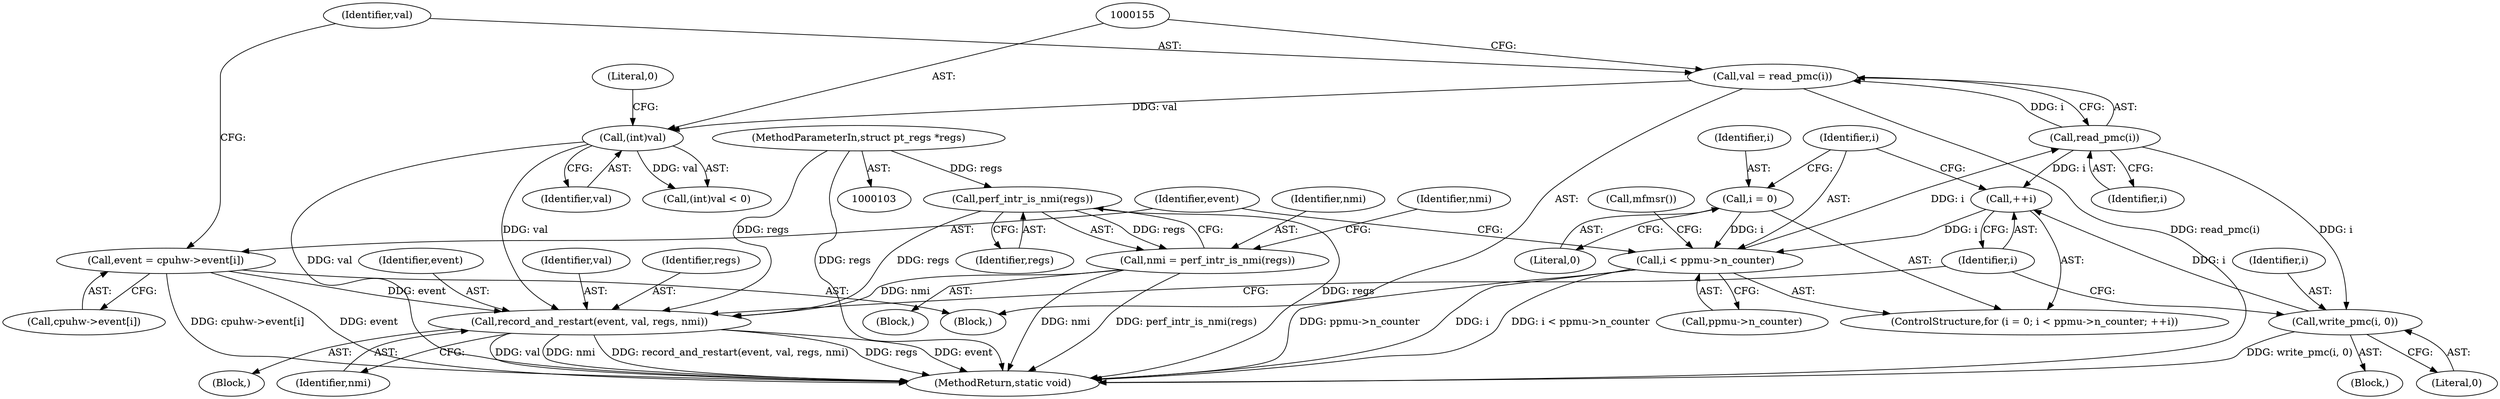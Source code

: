 digraph "1_linux_a8b0ca17b80e92faab46ee7179ba9e99ccb61233_17@pointer" {
"1000165" [label="(Call,record_and_restart(event, val, regs, nmi))"];
"1000141" [label="(Call,event = cpuhw->event[i])"];
"1000154" [label="(Call,(int)val)"];
"1000148" [label="(Call,val = read_pmc(i))"];
"1000150" [label="(Call,read_pmc(i))"];
"1000133" [label="(Call,i < ppmu->n_counter)"];
"1000138" [label="(Call,++i)"];
"1000172" [label="(Call,write_pmc(i, 0))"];
"1000130" [label="(Call,i = 0)"];
"1000122" [label="(Call,perf_intr_is_nmi(regs))"];
"1000104" [label="(MethodParameterIn,struct pt_regs *regs)"];
"1000120" [label="(Call,nmi = perf_intr_is_nmi(regs))"];
"1000151" [label="(Identifier,i)"];
"1000122" [label="(Call,perf_intr_is_nmi(regs))"];
"1000150" [label="(Call,read_pmc(i))"];
"1000154" [label="(Call,(int)val)"];
"1000143" [label="(Call,cpuhw->event[i])"];
"1000141" [label="(Call,event = cpuhw->event[i])"];
"1000142" [label="(Identifier,event)"];
"1000161" [label="(Block,)"];
"1000105" [label="(Block,)"];
"1000169" [label="(Identifier,nmi)"];
"1000133" [label="(Call,i < ppmu->n_counter)"];
"1000166" [label="(Identifier,event)"];
"1000139" [label="(Identifier,i)"];
"1000177" [label="(Call,mfmsr())"];
"1000121" [label="(Identifier,nmi)"];
"1000140" [label="(Block,)"];
"1000120" [label="(Call,nmi = perf_intr_is_nmi(regs))"];
"1000153" [label="(Call,(int)val < 0)"];
"1000134" [label="(Identifier,i)"];
"1000131" [label="(Identifier,i)"];
"1000190" [label="(MethodReturn,static void)"];
"1000130" [label="(Call,i = 0)"];
"1000135" [label="(Call,ppmu->n_counter)"];
"1000174" [label="(Literal,0)"];
"1000165" [label="(Call,record_and_restart(event, val, regs, nmi))"];
"1000171" [label="(Block,)"];
"1000156" [label="(Identifier,val)"];
"1000157" [label="(Literal,0)"];
"1000125" [label="(Identifier,nmi)"];
"1000173" [label="(Identifier,i)"];
"1000167" [label="(Identifier,val)"];
"1000104" [label="(MethodParameterIn,struct pt_regs *regs)"];
"1000138" [label="(Call,++i)"];
"1000123" [label="(Identifier,regs)"];
"1000149" [label="(Identifier,val)"];
"1000129" [label="(ControlStructure,for (i = 0; i < ppmu->n_counter; ++i))"];
"1000168" [label="(Identifier,regs)"];
"1000148" [label="(Call,val = read_pmc(i))"];
"1000132" [label="(Literal,0)"];
"1000172" [label="(Call,write_pmc(i, 0))"];
"1000165" -> "1000161"  [label="AST: "];
"1000165" -> "1000169"  [label="CFG: "];
"1000166" -> "1000165"  [label="AST: "];
"1000167" -> "1000165"  [label="AST: "];
"1000168" -> "1000165"  [label="AST: "];
"1000169" -> "1000165"  [label="AST: "];
"1000139" -> "1000165"  [label="CFG: "];
"1000165" -> "1000190"  [label="DDG: nmi"];
"1000165" -> "1000190"  [label="DDG: record_and_restart(event, val, regs, nmi)"];
"1000165" -> "1000190"  [label="DDG: regs"];
"1000165" -> "1000190"  [label="DDG: event"];
"1000165" -> "1000190"  [label="DDG: val"];
"1000141" -> "1000165"  [label="DDG: event"];
"1000154" -> "1000165"  [label="DDG: val"];
"1000122" -> "1000165"  [label="DDG: regs"];
"1000104" -> "1000165"  [label="DDG: regs"];
"1000120" -> "1000165"  [label="DDG: nmi"];
"1000141" -> "1000140"  [label="AST: "];
"1000141" -> "1000143"  [label="CFG: "];
"1000142" -> "1000141"  [label="AST: "];
"1000143" -> "1000141"  [label="AST: "];
"1000149" -> "1000141"  [label="CFG: "];
"1000141" -> "1000190"  [label="DDG: event"];
"1000141" -> "1000190"  [label="DDG: cpuhw->event[i]"];
"1000154" -> "1000153"  [label="AST: "];
"1000154" -> "1000156"  [label="CFG: "];
"1000155" -> "1000154"  [label="AST: "];
"1000156" -> "1000154"  [label="AST: "];
"1000157" -> "1000154"  [label="CFG: "];
"1000154" -> "1000190"  [label="DDG: val"];
"1000154" -> "1000153"  [label="DDG: val"];
"1000148" -> "1000154"  [label="DDG: val"];
"1000148" -> "1000140"  [label="AST: "];
"1000148" -> "1000150"  [label="CFG: "];
"1000149" -> "1000148"  [label="AST: "];
"1000150" -> "1000148"  [label="AST: "];
"1000155" -> "1000148"  [label="CFG: "];
"1000148" -> "1000190"  [label="DDG: read_pmc(i)"];
"1000150" -> "1000148"  [label="DDG: i"];
"1000150" -> "1000151"  [label="CFG: "];
"1000151" -> "1000150"  [label="AST: "];
"1000150" -> "1000138"  [label="DDG: i"];
"1000133" -> "1000150"  [label="DDG: i"];
"1000150" -> "1000172"  [label="DDG: i"];
"1000133" -> "1000129"  [label="AST: "];
"1000133" -> "1000135"  [label="CFG: "];
"1000134" -> "1000133"  [label="AST: "];
"1000135" -> "1000133"  [label="AST: "];
"1000142" -> "1000133"  [label="CFG: "];
"1000177" -> "1000133"  [label="CFG: "];
"1000133" -> "1000190"  [label="DDG: i"];
"1000133" -> "1000190"  [label="DDG: i < ppmu->n_counter"];
"1000133" -> "1000190"  [label="DDG: ppmu->n_counter"];
"1000138" -> "1000133"  [label="DDG: i"];
"1000130" -> "1000133"  [label="DDG: i"];
"1000138" -> "1000129"  [label="AST: "];
"1000138" -> "1000139"  [label="CFG: "];
"1000139" -> "1000138"  [label="AST: "];
"1000134" -> "1000138"  [label="CFG: "];
"1000172" -> "1000138"  [label="DDG: i"];
"1000172" -> "1000171"  [label="AST: "];
"1000172" -> "1000174"  [label="CFG: "];
"1000173" -> "1000172"  [label="AST: "];
"1000174" -> "1000172"  [label="AST: "];
"1000139" -> "1000172"  [label="CFG: "];
"1000172" -> "1000190"  [label="DDG: write_pmc(i, 0)"];
"1000130" -> "1000129"  [label="AST: "];
"1000130" -> "1000132"  [label="CFG: "];
"1000131" -> "1000130"  [label="AST: "];
"1000132" -> "1000130"  [label="AST: "];
"1000134" -> "1000130"  [label="CFG: "];
"1000122" -> "1000120"  [label="AST: "];
"1000122" -> "1000123"  [label="CFG: "];
"1000123" -> "1000122"  [label="AST: "];
"1000120" -> "1000122"  [label="CFG: "];
"1000122" -> "1000190"  [label="DDG: regs"];
"1000122" -> "1000120"  [label="DDG: regs"];
"1000104" -> "1000122"  [label="DDG: regs"];
"1000104" -> "1000103"  [label="AST: "];
"1000104" -> "1000190"  [label="DDG: regs"];
"1000120" -> "1000105"  [label="AST: "];
"1000121" -> "1000120"  [label="AST: "];
"1000125" -> "1000120"  [label="CFG: "];
"1000120" -> "1000190"  [label="DDG: nmi"];
"1000120" -> "1000190"  [label="DDG: perf_intr_is_nmi(regs)"];
}
